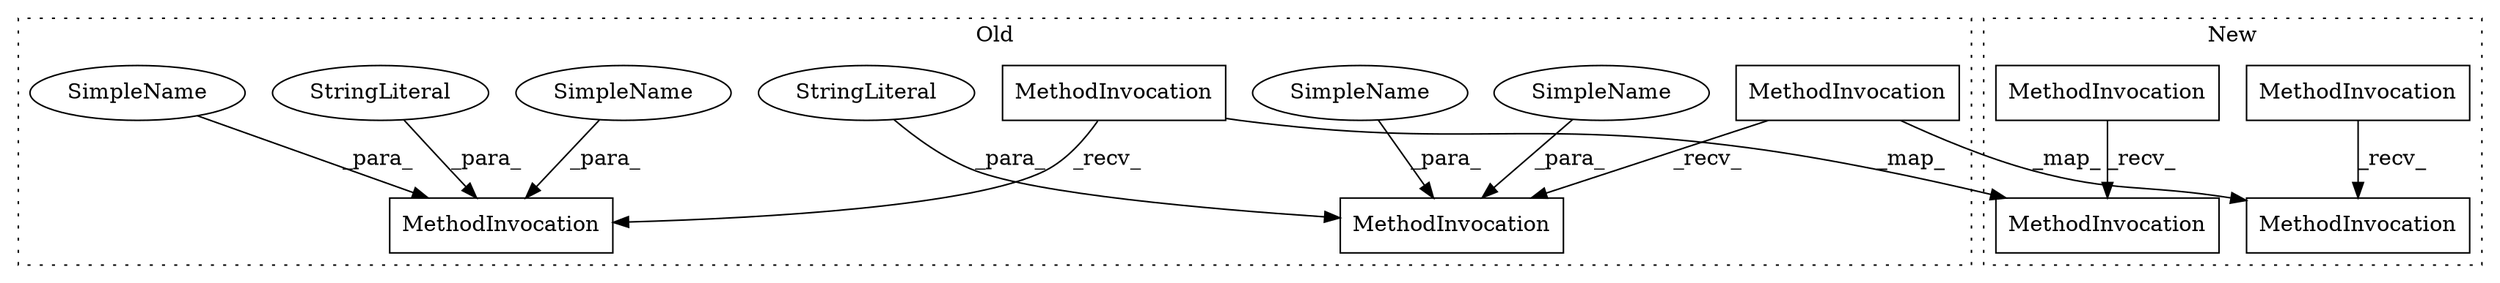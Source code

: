 digraph G {
subgraph cluster0 {
1 [label="MethodInvocation" a="32" s="3093,3151" l="11,1" shape="box"];
4 [label="MethodInvocation" a="32" s="3237,3297" l="11,1" shape="box"];
5 [label="MethodInvocation" a="32" s="3162,3212" l="6,1" shape="box"];
8 [label="MethodInvocation" a="32" s="3308,3360" l="6,1" shape="box"];
9 [label="SimpleName" a="42" s="3339" l="10" shape="ellipse"];
10 [label="SimpleName" a="42" s="3202" l="10" shape="ellipse"];
11 [label="SimpleName" a="42" s="3351" l="9" shape="ellipse"];
12 [label="SimpleName" a="42" s="3191" l="9" shape="ellipse"];
13 [label="StringLiteral" a="45" s="3314" l="23" shape="ellipse"];
14 [label="StringLiteral" a="45" s="3168" l="21" shape="ellipse"];
label = "Old";
style="dotted";
}
subgraph cluster1 {
2 [label="MethodInvocation" a="32" s="3229,3281" l="5,1" shape="box"];
3 [label="MethodInvocation" a="32" s="3156,3218" l="18,1" shape="box"];
6 [label="MethodInvocation" a="32" s="3381,3435" l="5,1" shape="box"];
7 [label="MethodInvocation" a="32" s="3306,3370" l="18,1" shape="box"];
label = "New";
style="dotted";
}
1 -> 5 [label="_recv_"];
1 -> 2 [label="_map_"];
3 -> 2 [label="_recv_"];
4 -> 8 [label="_recv_"];
4 -> 6 [label="_map_"];
7 -> 6 [label="_recv_"];
9 -> 8 [label="_para_"];
10 -> 5 [label="_para_"];
11 -> 8 [label="_para_"];
12 -> 5 [label="_para_"];
13 -> 8 [label="_para_"];
14 -> 5 [label="_para_"];
}